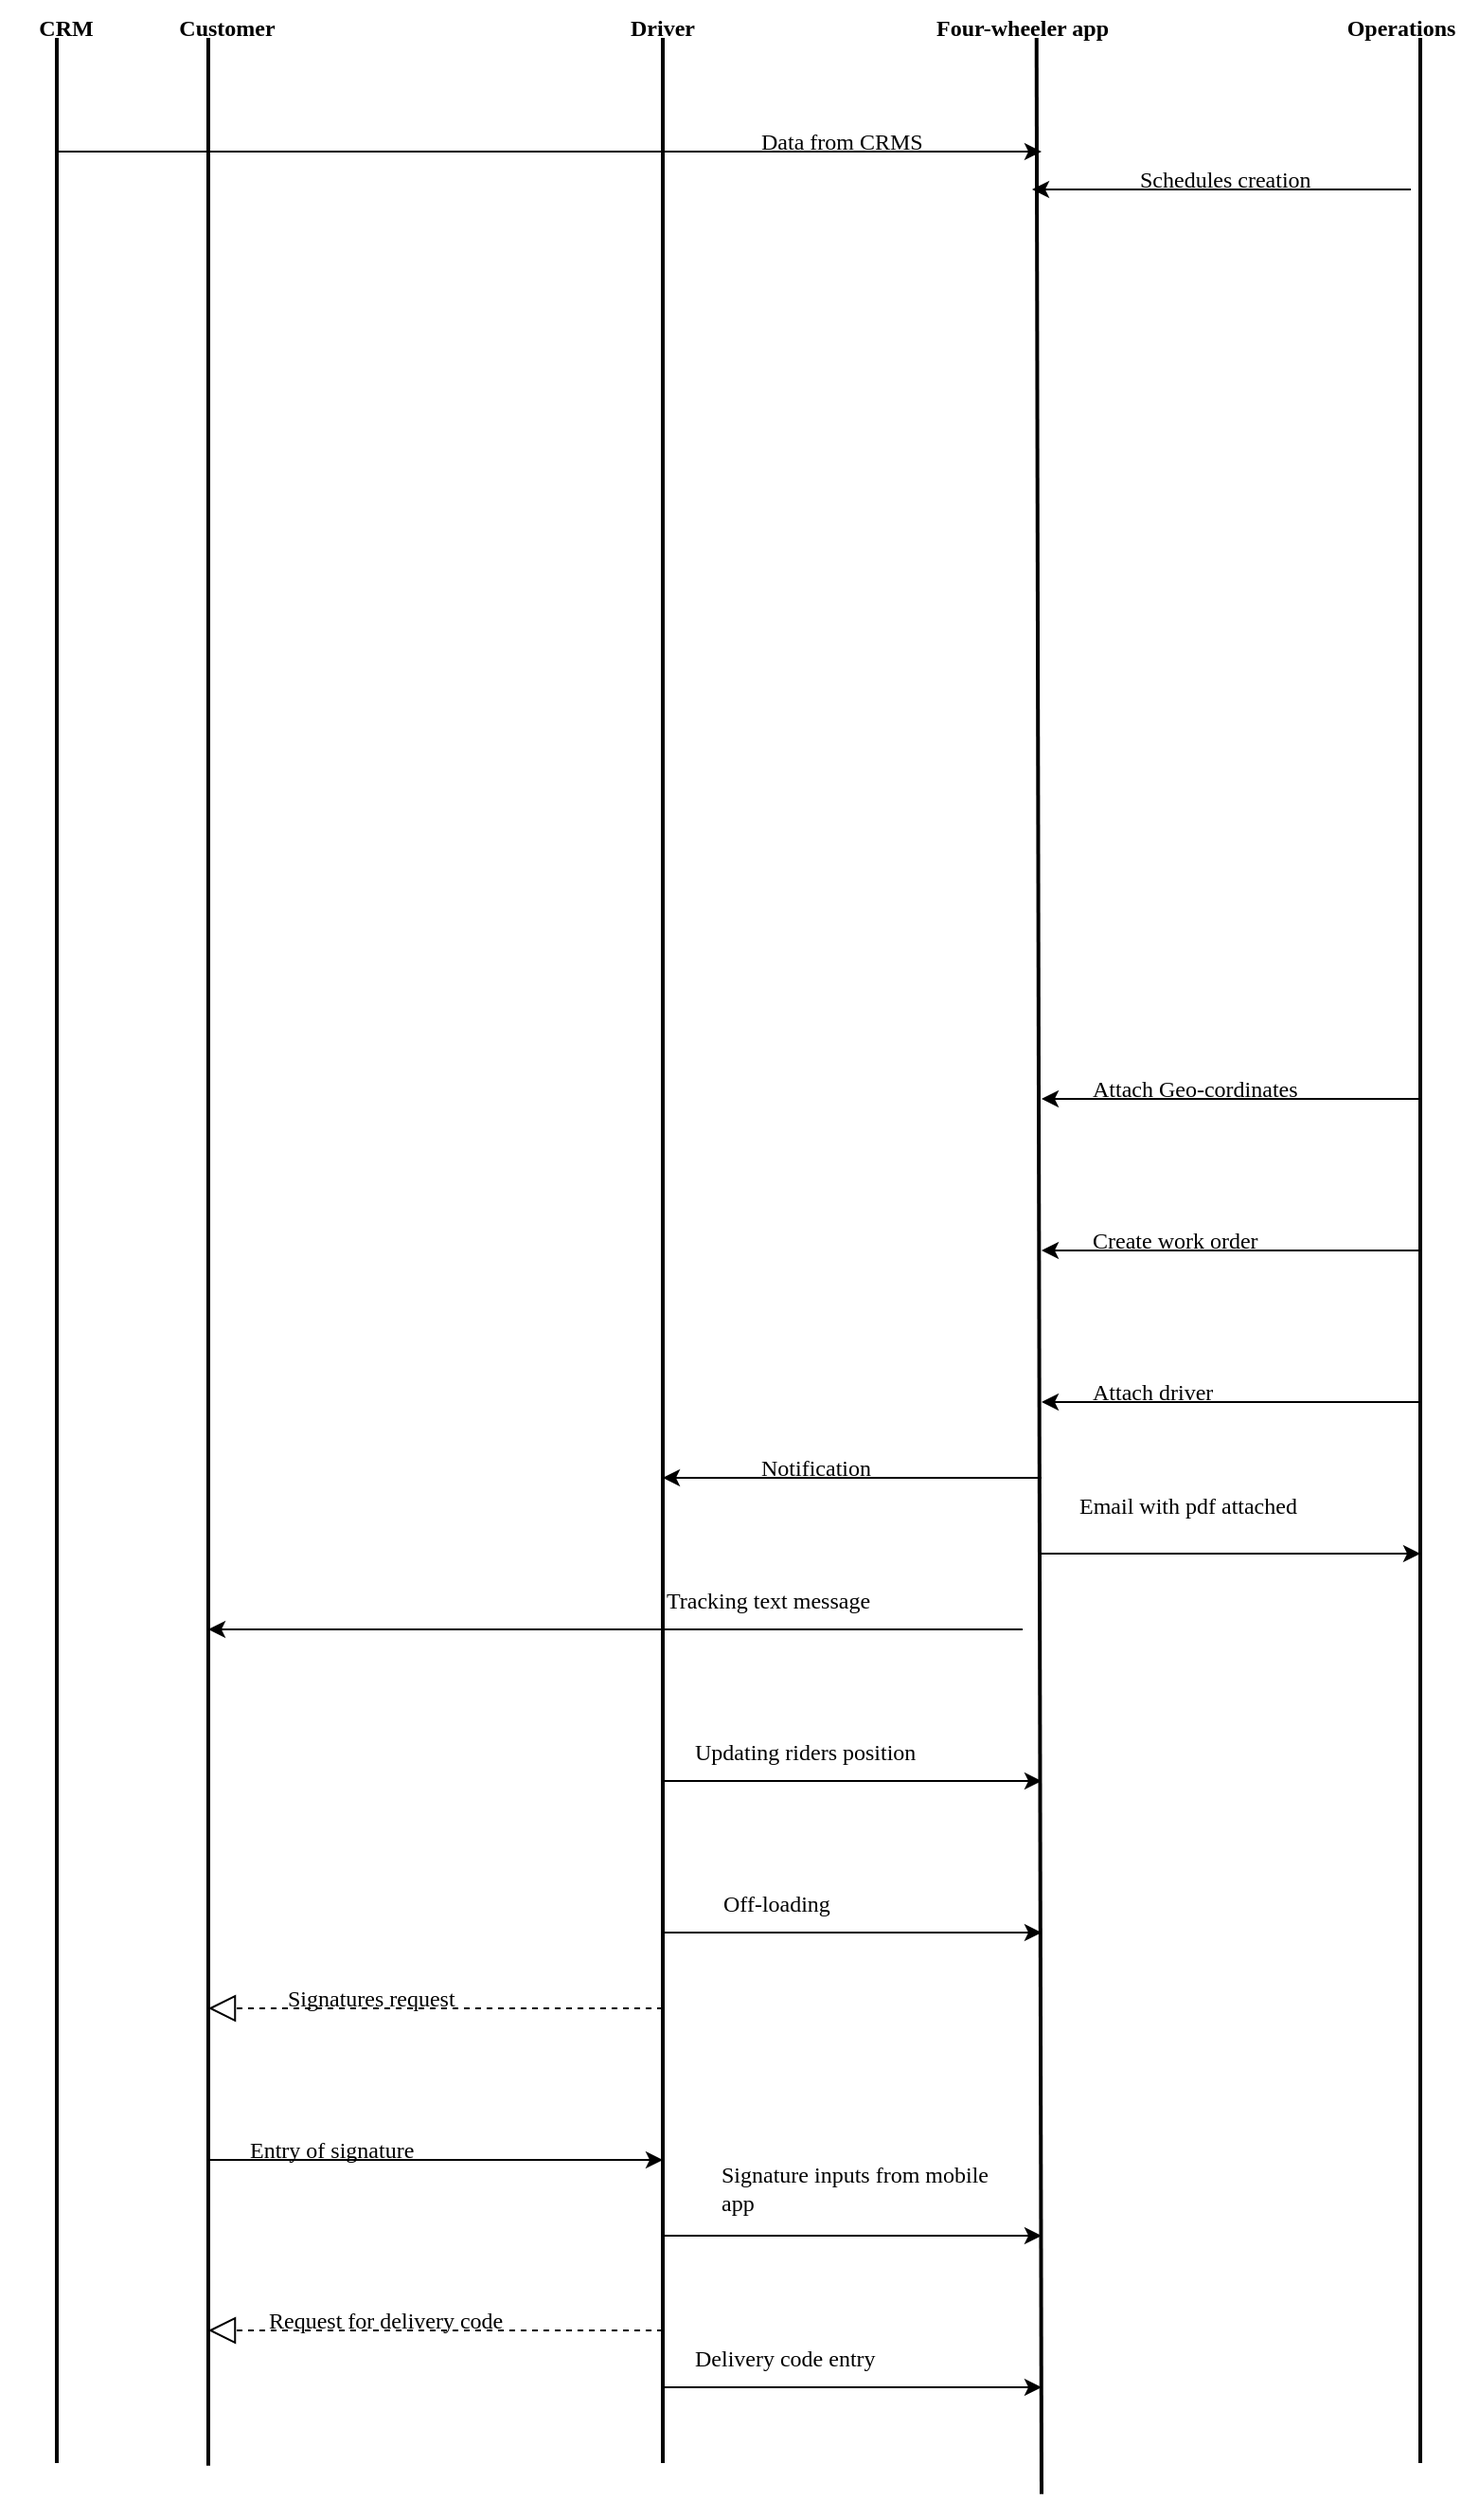 <mxfile version="24.8.0">
  <diagram name="Page-1" id="GOdSq4zZK_xezIgQwfRh">
    <mxGraphModel dx="794" dy="1615" grid="1" gridSize="10" guides="1" tooltips="1" connect="1" arrows="1" fold="1" page="1" pageScale="1" pageWidth="827" pageHeight="1169" math="0" shadow="0">
      <root>
        <mxCell id="0" />
        <mxCell id="1" parent="0" />
        <mxCell id="RlkcewKYQu9XTbAVP8YR-1" value="" style="endArrow=none;html=1;rounded=0;strokeWidth=2;" edge="1" parent="1">
          <mxGeometry width="50" height="50" relative="1" as="geometry">
            <mxPoint x="40" y="200" as="sourcePoint" />
            <mxPoint x="40" y="-1080" as="targetPoint" />
          </mxGeometry>
        </mxCell>
        <mxCell id="RlkcewKYQu9XTbAVP8YR-2" value="&lt;b&gt;&lt;font face=&quot;Verdana&quot;&gt;CRM&lt;/font&gt;&lt;/b&gt;" style="text;html=1;align=center;verticalAlign=middle;whiteSpace=wrap;rounded=0;" vertex="1" parent="1">
          <mxGeometry x="10" y="-1100" width="70" height="30" as="geometry" />
        </mxCell>
        <mxCell id="RlkcewKYQu9XTbAVP8YR-3" value="" style="endArrow=none;html=1;rounded=0;strokeWidth=2;" edge="1" parent="1">
          <mxGeometry width="50" height="50" relative="1" as="geometry">
            <mxPoint x="360" y="200" as="sourcePoint" />
            <mxPoint x="360" y="-1080" as="targetPoint" />
          </mxGeometry>
        </mxCell>
        <mxCell id="RlkcewKYQu9XTbAVP8YR-5" value="" style="endArrow=none;html=1;rounded=0;strokeWidth=2;entryX=0.546;entryY=1.122;entryDx=0;entryDy=0;entryPerimeter=0;" edge="1" parent="1">
          <mxGeometry width="50" height="50" relative="1" as="geometry">
            <mxPoint x="560" y="216.34" as="sourcePoint" />
            <mxPoint x="557.36" y="-1080.0" as="targetPoint" />
          </mxGeometry>
        </mxCell>
        <mxCell id="RlkcewKYQu9XTbAVP8YR-6" value="&lt;b&gt;&lt;font face=&quot;Verdana&quot;&gt;Four-wheeler app&lt;/font&gt;&lt;/b&gt;" style="text;html=1;align=center;verticalAlign=middle;whiteSpace=wrap;rounded=0;" vertex="1" parent="1">
          <mxGeometry x="470" y="-1100" width="160" height="30" as="geometry" />
        </mxCell>
        <mxCell id="RlkcewKYQu9XTbAVP8YR-7" value="" style="endArrow=none;html=1;rounded=0;strokeWidth=2;" edge="1" parent="1">
          <mxGeometry width="50" height="50" relative="1" as="geometry">
            <mxPoint x="760" y="200" as="sourcePoint" />
            <mxPoint x="760" y="-1080" as="targetPoint" />
          </mxGeometry>
        </mxCell>
        <mxCell id="RlkcewKYQu9XTbAVP8YR-8" value="&lt;b&gt;&lt;font face=&quot;Verdana&quot;&gt;Operations&lt;/font&gt;&lt;/b&gt;" style="text;html=1;align=center;verticalAlign=middle;whiteSpace=wrap;rounded=0;" vertex="1" parent="1">
          <mxGeometry x="710" y="-1100" width="80" height="30" as="geometry" />
        </mxCell>
        <mxCell id="RlkcewKYQu9XTbAVP8YR-9" value="" style="endArrow=classic;html=1;rounded=0;" edge="1" parent="1">
          <mxGeometry width="50" height="50" relative="1" as="geometry">
            <mxPoint x="40" y="-1020" as="sourcePoint" />
            <mxPoint x="560" y="-1020" as="targetPoint" />
          </mxGeometry>
        </mxCell>
        <mxCell id="RlkcewKYQu9XTbAVP8YR-10" value="&lt;font face=&quot;Verdana&quot;&gt;Data from CRMS&lt;/font&gt;" style="text;html=1;align=left;verticalAlign=middle;whiteSpace=wrap;rounded=0;" vertex="1" parent="1">
          <mxGeometry x="410" y="-1040" width="120" height="30" as="geometry" />
        </mxCell>
        <mxCell id="RlkcewKYQu9XTbAVP8YR-12" value="" style="endArrow=classic;html=1;rounded=0;" edge="1" parent="1">
          <mxGeometry width="50" height="50" relative="1" as="geometry">
            <mxPoint x="755" y="-1000" as="sourcePoint" />
            <mxPoint x="555" y="-1000" as="targetPoint" />
          </mxGeometry>
        </mxCell>
        <mxCell id="RlkcewKYQu9XTbAVP8YR-13" value="" style="endArrow=classic;html=1;rounded=0;" edge="1" parent="1">
          <mxGeometry width="50" height="50" relative="1" as="geometry">
            <mxPoint x="760" y="-520" as="sourcePoint" />
            <mxPoint x="560" y="-520" as="targetPoint" />
          </mxGeometry>
        </mxCell>
        <mxCell id="RlkcewKYQu9XTbAVP8YR-14" value="" style="endArrow=classic;html=1;rounded=0;" edge="1" parent="1">
          <mxGeometry width="50" height="50" relative="1" as="geometry">
            <mxPoint x="760" y="-440" as="sourcePoint" />
            <mxPoint x="560" y="-440" as="targetPoint" />
          </mxGeometry>
        </mxCell>
        <mxCell id="RlkcewKYQu9XTbAVP8YR-15" value="" style="endArrow=classic;html=1;rounded=0;" edge="1" parent="1">
          <mxGeometry width="50" height="50" relative="1" as="geometry">
            <mxPoint x="760" y="-360" as="sourcePoint" />
            <mxPoint x="560" y="-360" as="targetPoint" />
          </mxGeometry>
        </mxCell>
        <mxCell id="RlkcewKYQu9XTbAVP8YR-18" value="&lt;font face=&quot;Verdana&quot;&gt;Schedules creation&lt;/font&gt;" style="text;html=1;align=left;verticalAlign=middle;whiteSpace=wrap;rounded=0;" vertex="1" parent="1">
          <mxGeometry x="610" y="-1020" width="145" height="30" as="geometry" />
        </mxCell>
        <mxCell id="RlkcewKYQu9XTbAVP8YR-19" value="&lt;font face=&quot;Verdana&quot;&gt;Attach Geo-cordinates&lt;/font&gt;" style="text;html=1;align=left;verticalAlign=middle;whiteSpace=wrap;rounded=0;" vertex="1" parent="1">
          <mxGeometry x="585" y="-540" width="140" height="30" as="geometry" />
        </mxCell>
        <mxCell id="RlkcewKYQu9XTbAVP8YR-22" value="&lt;font face=&quot;Verdana&quot;&gt;Create work order&lt;/font&gt;" style="text;html=1;align=left;verticalAlign=middle;whiteSpace=wrap;rounded=0;" vertex="1" parent="1">
          <mxGeometry x="585" y="-460" width="115" height="30" as="geometry" />
        </mxCell>
        <mxCell id="RlkcewKYQu9XTbAVP8YR-23" value="&lt;font face=&quot;Verdana&quot;&gt;Attach driver&lt;/font&gt;" style="text;html=1;align=left;verticalAlign=middle;whiteSpace=wrap;rounded=0;" vertex="1" parent="1">
          <mxGeometry x="585" y="-380" width="95" height="30" as="geometry" />
        </mxCell>
        <mxCell id="RlkcewKYQu9XTbAVP8YR-24" value="" style="endArrow=classic;html=1;rounded=0;" edge="1" parent="1">
          <mxGeometry width="50" height="50" relative="1" as="geometry">
            <mxPoint x="560" y="-320" as="sourcePoint" />
            <mxPoint x="360" y="-320" as="targetPoint" />
          </mxGeometry>
        </mxCell>
        <mxCell id="RlkcewKYQu9XTbAVP8YR-25" value="" style="endArrow=classic;html=1;rounded=0;" edge="1" parent="1">
          <mxGeometry width="50" height="50" relative="1" as="geometry">
            <mxPoint x="560" y="-280" as="sourcePoint" />
            <mxPoint x="760" y="-280" as="targetPoint" />
          </mxGeometry>
        </mxCell>
        <mxCell id="RlkcewKYQu9XTbAVP8YR-27" value="Notification" style="text;html=1;align=left;verticalAlign=middle;whiteSpace=wrap;rounded=0;fontFamily=Verdana;" vertex="1" parent="1">
          <mxGeometry x="410" y="-340" width="110" height="30" as="geometry" />
        </mxCell>
        <mxCell id="RlkcewKYQu9XTbAVP8YR-28" value="&lt;font face=&quot;Verdana&quot;&gt;Email with pdf attached&lt;/font&gt;" style="text;html=1;align=left;verticalAlign=middle;whiteSpace=wrap;rounded=0;" vertex="1" parent="1">
          <mxGeometry x="577.5" y="-320" width="160" height="30" as="geometry" />
        </mxCell>
        <mxCell id="RlkcewKYQu9XTbAVP8YR-29" value="Tracking text message" style="text;html=1;align=left;verticalAlign=middle;whiteSpace=wrap;rounded=0;fontFamily=Verdana;" vertex="1" parent="1">
          <mxGeometry x="360" y="-270" width="190" height="30" as="geometry" />
        </mxCell>
        <mxCell id="RlkcewKYQu9XTbAVP8YR-32" value="" style="endArrow=classic;html=1;rounded=0;" edge="1" parent="1">
          <mxGeometry width="50" height="50" relative="1" as="geometry">
            <mxPoint x="360" y="-160" as="sourcePoint" />
            <mxPoint x="560" y="-160" as="targetPoint" />
          </mxGeometry>
        </mxCell>
        <mxCell id="RlkcewKYQu9XTbAVP8YR-33" value="&lt;font face=&quot;Verdana&quot;&gt;Updating riders position&lt;/font&gt;" style="text;html=1;align=left;verticalAlign=middle;whiteSpace=wrap;rounded=0;" vertex="1" parent="1">
          <mxGeometry x="375" y="-190" width="160" height="30" as="geometry" />
        </mxCell>
        <mxCell id="RlkcewKYQu9XTbAVP8YR-43" value="Off-loading" style="text;html=1;align=left;verticalAlign=middle;whiteSpace=wrap;rounded=0;fontFamily=Verdana;" vertex="1" parent="1">
          <mxGeometry x="390" y="-110" width="130" height="30" as="geometry" />
        </mxCell>
        <mxCell id="RlkcewKYQu9XTbAVP8YR-44" value="&lt;font face=&quot;Verdana&quot;&gt;&lt;b&gt;Driver&lt;/b&gt;&lt;/font&gt;" style="text;html=1;align=center;verticalAlign=middle;whiteSpace=wrap;rounded=0;" vertex="1" parent="1">
          <mxGeometry x="330" y="-1100" width="60" height="30" as="geometry" />
        </mxCell>
        <mxCell id="RlkcewKYQu9XTbAVP8YR-45" value="Customer" style="text;html=1;align=center;verticalAlign=middle;whiteSpace=wrap;rounded=0;fontStyle=1;fontFamily=Verdana;" vertex="1" parent="1">
          <mxGeometry x="100" y="-1100" width="60" height="30" as="geometry" />
        </mxCell>
        <mxCell id="RlkcewKYQu9XTbAVP8YR-47" value="" style="endArrow=classic;html=1;rounded=0;" edge="1" parent="1">
          <mxGeometry width="50" height="50" relative="1" as="geometry">
            <mxPoint x="360" y="-80" as="sourcePoint" />
            <mxPoint x="560" y="-80" as="targetPoint" />
          </mxGeometry>
        </mxCell>
        <mxCell id="RlkcewKYQu9XTbAVP8YR-49" value="" style="endArrow=block;dashed=1;endFill=0;endSize=12;html=1;rounded=0;" edge="1" parent="1">
          <mxGeometry width="160" relative="1" as="geometry">
            <mxPoint x="360" y="-40" as="sourcePoint" />
            <mxPoint x="120" y="-40" as="targetPoint" />
          </mxGeometry>
        </mxCell>
        <mxCell id="RlkcewKYQu9XTbAVP8YR-53" value="&lt;font face=&quot;Verdana&quot;&gt;Signatures request&lt;/font&gt;" style="text;html=1;align=left;verticalAlign=middle;whiteSpace=wrap;rounded=0;" vertex="1" parent="1">
          <mxGeometry x="160" y="-60" width="140" height="30" as="geometry" />
        </mxCell>
        <mxCell id="RlkcewKYQu9XTbAVP8YR-54" value="" style="endArrow=classic;html=1;rounded=0;" edge="1" parent="1">
          <mxGeometry width="50" height="50" relative="1" as="geometry">
            <mxPoint x="120" y="40" as="sourcePoint" />
            <mxPoint x="360" y="40" as="targetPoint" />
          </mxGeometry>
        </mxCell>
        <mxCell id="RlkcewKYQu9XTbAVP8YR-55" value="&lt;font face=&quot;Verdana&quot;&gt;Entry of signature&lt;/font&gt;" style="text;html=1;align=left;verticalAlign=middle;whiteSpace=wrap;rounded=0;" vertex="1" parent="1">
          <mxGeometry x="140" y="20" width="120" height="30" as="geometry" />
        </mxCell>
        <mxCell id="RlkcewKYQu9XTbAVP8YR-58" value="" style="endArrow=classic;html=1;rounded=0;" edge="1" parent="1">
          <mxGeometry width="50" height="50" relative="1" as="geometry">
            <mxPoint x="550" y="-240" as="sourcePoint" />
            <mxPoint x="120" y="-240" as="targetPoint" />
          </mxGeometry>
        </mxCell>
        <mxCell id="RlkcewKYQu9XTbAVP8YR-59" value="" style="endArrow=none;html=1;rounded=0;strokeWidth=2;" edge="1" parent="1">
          <mxGeometry width="50" height="50" relative="1" as="geometry">
            <mxPoint x="120" y="201.333" as="sourcePoint" />
            <mxPoint x="120" y="-1080" as="targetPoint" />
          </mxGeometry>
        </mxCell>
        <mxCell id="RlkcewKYQu9XTbAVP8YR-60" value="" style="endArrow=classic;html=1;rounded=0;" edge="1" parent="1">
          <mxGeometry width="50" height="50" relative="1" as="geometry">
            <mxPoint x="360" y="80" as="sourcePoint" />
            <mxPoint x="560" y="80" as="targetPoint" />
          </mxGeometry>
        </mxCell>
        <mxCell id="RlkcewKYQu9XTbAVP8YR-61" value="Signature inputs from mobile app" style="text;html=1;align=left;verticalAlign=middle;whiteSpace=wrap;rounded=0;fontFamily=Verdana;" vertex="1" parent="1">
          <mxGeometry x="389" y="30" width="161" height="50" as="geometry" />
        </mxCell>
        <mxCell id="RlkcewKYQu9XTbAVP8YR-63" value="" style="endArrow=block;dashed=1;endFill=0;endSize=12;html=1;rounded=0;" edge="1" parent="1">
          <mxGeometry width="160" relative="1" as="geometry">
            <mxPoint x="360" y="130" as="sourcePoint" />
            <mxPoint x="120" y="130" as="targetPoint" />
          </mxGeometry>
        </mxCell>
        <mxCell id="RlkcewKYQu9XTbAVP8YR-64" value="&lt;font face=&quot;Verdana&quot;&gt;Request for delivery code&lt;/font&gt;" style="text;html=1;align=left;verticalAlign=middle;whiteSpace=wrap;rounded=0;" vertex="1" parent="1">
          <mxGeometry x="150" y="110" width="160" height="30" as="geometry" />
        </mxCell>
        <mxCell id="RlkcewKYQu9XTbAVP8YR-66" value="" style="endArrow=classic;html=1;rounded=0;" edge="1" parent="1">
          <mxGeometry width="50" height="50" relative="1" as="geometry">
            <mxPoint x="360" y="160" as="sourcePoint" />
            <mxPoint x="560" y="160" as="targetPoint" />
          </mxGeometry>
        </mxCell>
        <mxCell id="RlkcewKYQu9XTbAVP8YR-67" value="Delivery code entry" style="text;html=1;align=left;verticalAlign=middle;whiteSpace=wrap;rounded=0;fontFamily=Verdana;" vertex="1" parent="1">
          <mxGeometry x="375" y="130" width="145" height="30" as="geometry" />
        </mxCell>
      </root>
    </mxGraphModel>
  </diagram>
</mxfile>
